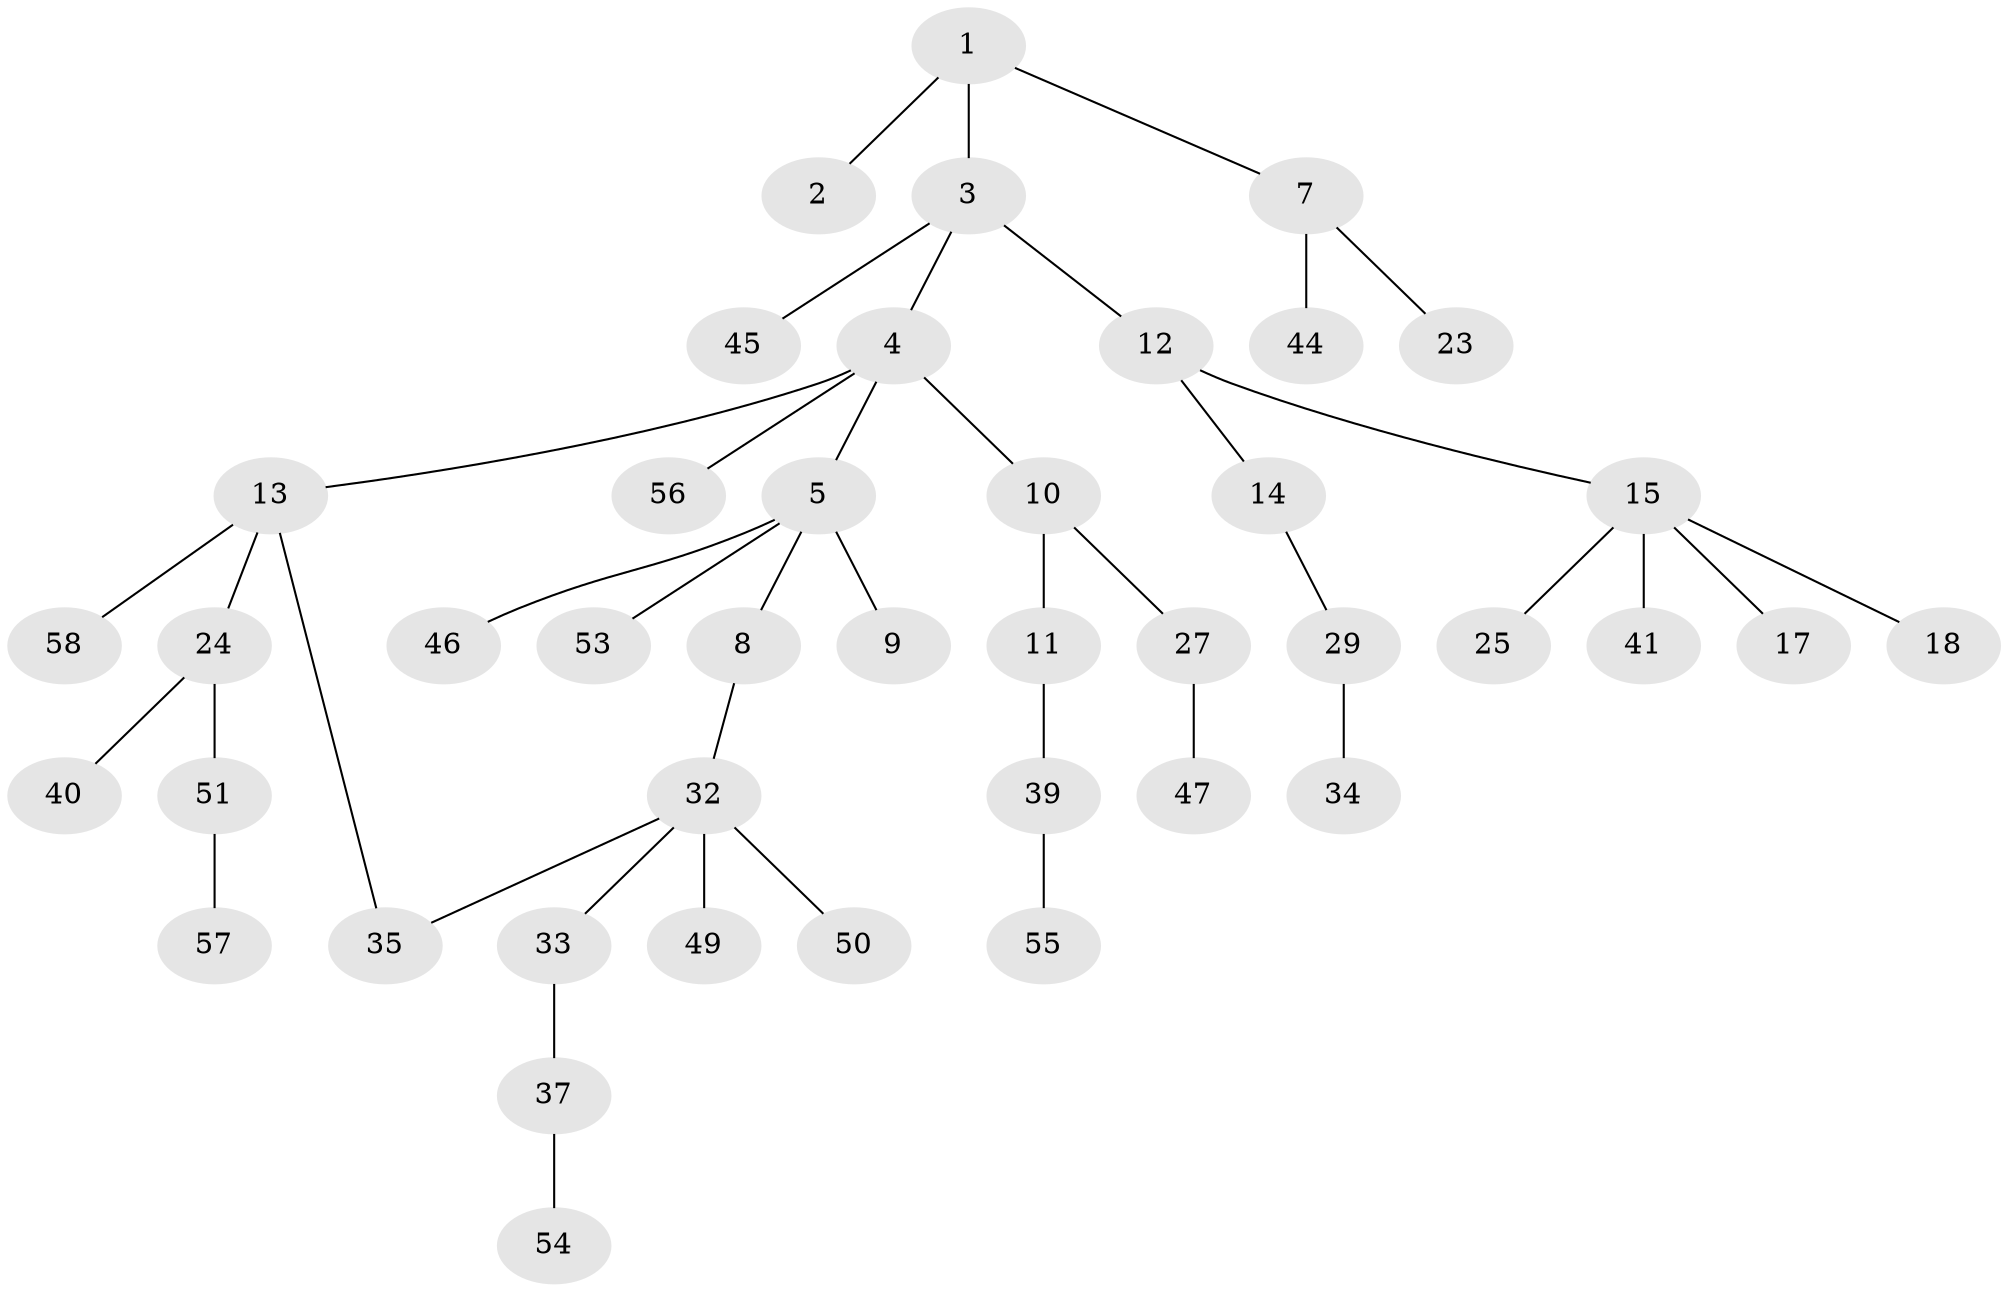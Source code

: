 // Generated by graph-tools (version 1.1) at 2025/23/03/03/25 07:23:33]
// undirected, 42 vertices, 42 edges
graph export_dot {
graph [start="1"]
  node [color=gray90,style=filled];
  1 [super="+20"];
  2 [super="+22"];
  3 [super="+28"];
  4 [super="+6"];
  5 [super="+43"];
  7 [super="+31"];
  8 [super="+21"];
  9;
  10;
  11 [super="+60"];
  12;
  13 [super="+19"];
  14;
  15 [super="+16"];
  17 [super="+26"];
  18 [super="+59"];
  23;
  24 [super="+30"];
  25 [super="+36"];
  27 [super="+42"];
  29 [super="+38"];
  32 [super="+48"];
  33;
  34;
  35;
  37;
  39;
  40 [super="+52"];
  41;
  44;
  45;
  46;
  47;
  49;
  50;
  51;
  53;
  54;
  55;
  56;
  57;
  58;
  1 -- 2;
  1 -- 3;
  1 -- 7;
  3 -- 4;
  3 -- 12;
  3 -- 45;
  4 -- 5;
  4 -- 10;
  4 -- 13;
  4 -- 56;
  5 -- 8;
  5 -- 9;
  5 -- 53;
  5 -- 46;
  7 -- 23;
  7 -- 44;
  8 -- 32;
  10 -- 11;
  10 -- 27;
  11 -- 39;
  12 -- 14;
  12 -- 15;
  13 -- 24;
  13 -- 58;
  13 -- 35;
  14 -- 29;
  15 -- 17;
  15 -- 25;
  15 -- 18;
  15 -- 41;
  24 -- 51;
  24 -- 40;
  27 -- 47;
  29 -- 34;
  32 -- 33;
  32 -- 50;
  32 -- 35;
  32 -- 49;
  33 -- 37;
  37 -- 54;
  39 -- 55;
  51 -- 57;
}
